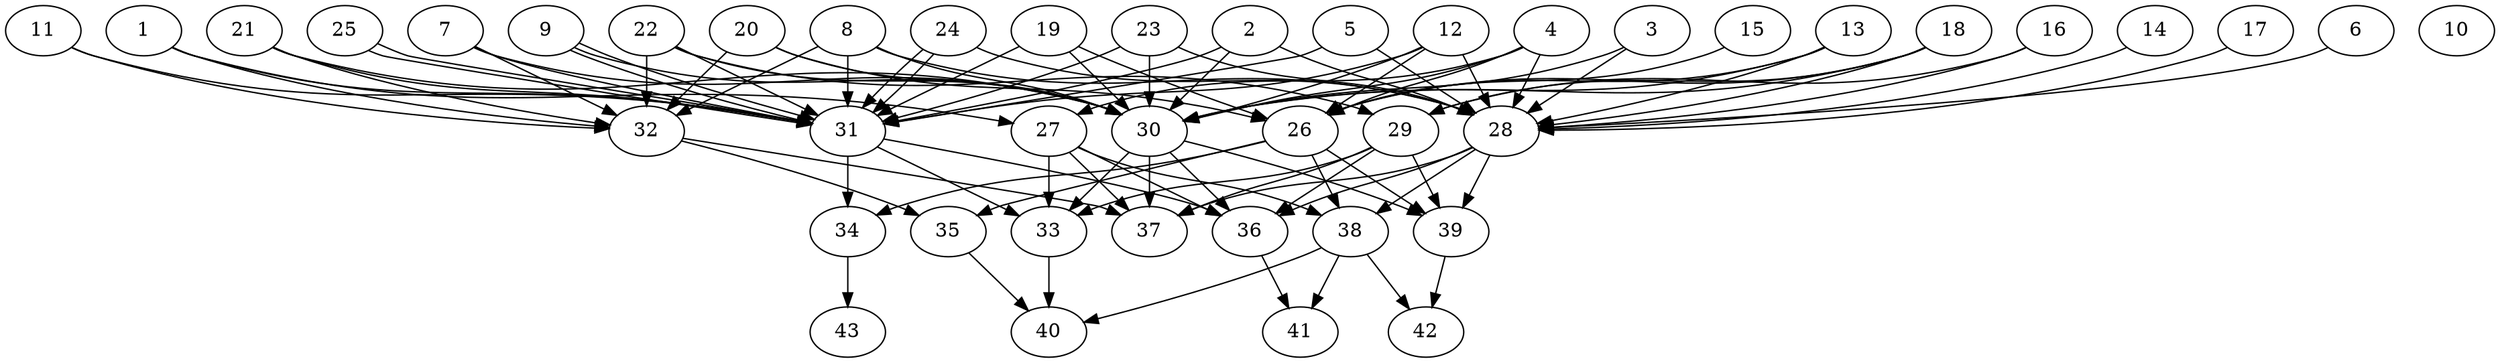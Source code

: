 // DAG (tier=3-complex, mode=compute, n=43, ccr=0.494, fat=0.753, density=0.755, regular=0.228, jump=0.311, mindata=1048576, maxdata=16777216)
// DAG automatically generated by daggen at Sun Aug 24 16:33:34 2025
// /home/ermia/Project/Environments/daggen/bin/daggen --dot --ccr 0.494 --fat 0.753 --regular 0.228 --density 0.755 --jump 0.311 --mindata 1048576 --maxdata 16777216 -n 43 
digraph G {
  1 [size="158502035866517504000", alpha="0.03", expect_size="79251017933258752000"]
  1 -> 27 [size ="234304097484800"]
  1 -> 31 [size ="234304097484800"]
  1 -> 32 [size ="234304097484800"]
  2 [size="429615808778700992", alpha="0.03", expect_size="214807904389350496"]
  2 -> 28 [size ="244521220702208"]
  2 -> 30 [size ="244521220702208"]
  2 -> 31 [size ="244521220702208"]
  3 [size="3588480531281922228224", alpha="0.19", expect_size="1794240265640961114112"]
  3 -> 28 [size ="1875125687287808"]
  3 -> 30 [size ="1875125687287808"]
  4 [size="979672117875704856576", alpha="0.15", expect_size="489836058937852428288"]
  4 -> 26 [size ="789121396113408"]
  4 -> 27 [size ="789121396113408"]
  4 -> 28 [size ="789121396113408"]
  4 -> 30 [size ="789121396113408"]
  5 [size="94835413930282736", alpha="0.10", expect_size="47417706965141368"]
  5 -> 28 [size ="1855361984233472"]
  5 -> 31 [size ="1855361984233472"]
  6 [size="827398800557072000", alpha="0.12", expect_size="413699400278536000"]
  6 -> 28 [size ="1111709871767552"]
  7 [size="18461457776194296", alpha="0.18", expect_size="9230728888097148"]
  7 -> 30 [size ="17710104707072"]
  7 -> 31 [size ="17710104707072"]
  7 -> 32 [size ="17710104707072"]
  8 [size="18265550257385844", alpha="0.15", expect_size="9132775128692922"]
  8 -> 28 [size ="533386921771008"]
  8 -> 30 [size ="533386921771008"]
  8 -> 31 [size ="533386921771008"]
  8 -> 32 [size ="533386921771008"]
  9 [size="55230427524252041216", alpha="0.09", expect_size="27615213762126020608"]
  9 -> 30 [size ="116022510092288"]
  9 -> 31 [size ="116022510092288"]
  9 -> 31 [size ="116022510092288"]
  10 [size="3869830379146115584", alpha="0.14", expect_size="1934915189573057792"]
  11 [size="1382886560579452928000", alpha="0.04", expect_size="691443280289726464000"]
  11 -> 31 [size ="992996438835200"]
  11 -> 32 [size ="992996438835200"]
  12 [size="29118909788324244", alpha="0.09", expect_size="14559454894162122"]
  12 -> 26 [size ="753410487877632"]
  12 -> 28 [size ="753410487877632"]
  12 -> 30 [size ="753410487877632"]
  12 -> 31 [size ="753410487877632"]
  13 [size="8601874750089280", alpha="0.00", expect_size="4300937375044640"]
  13 -> 26 [size ="291611636400128"]
  13 -> 28 [size ="291611636400128"]
  13 -> 30 [size ="291611636400128"]
  14 [size="35545193664803832", alpha="0.11", expect_size="17772596832401916"]
  14 -> 28 [size ="690240175996928"]
  15 [size="2814134551364200", alpha="0.11", expect_size="1407067275682100"]
  15 -> 26 [size ="47197529833472"]
  16 [size="371776851635918077952", alpha="0.11", expect_size="185888425817959038976"]
  16 -> 28 [size ="413629543350272"]
  16 -> 29 [size ="413629543350272"]
  17 [size="25824176428672520", alpha="0.12", expect_size="12912088214336260"]
  17 -> 28 [size ="1536534247374848"]
  18 [size="2230755092410138624", alpha="0.13", expect_size="1115377546205069312"]
  18 -> 26 [size ="13658130219008"]
  18 -> 28 [size ="13658130219008"]
  18 -> 29 [size ="13658130219008"]
  18 -> 30 [size ="13658130219008"]
  19 [size="3720393421579597381632", alpha="0.09", expect_size="1860196710789798690816"]
  19 -> 26 [size ="1920801850785792"]
  19 -> 30 [size ="1920801850785792"]
  19 -> 31 [size ="1920801850785792"]
  20 [size="1444863493204670208", alpha="0.16", expect_size="722431746602335104"]
  20 -> 26 [size ="592182071263232"]
  20 -> 30 [size ="592182071263232"]
  20 -> 32 [size ="592182071263232"]
  21 [size="7218530451367283", alpha="0.14", expect_size="3609265225683641"]
  21 -> 30 [size ="127002526875648"]
  21 -> 31 [size ="127002526875648"]
  21 -> 32 [size ="127002526875648"]
  22 [size="1449887647227066368", alpha="0.15", expect_size="724943823613533184"]
  22 -> 29 [size ="1013176913100800"]
  22 -> 30 [size ="1013176913100800"]
  22 -> 31 [size ="1013176913100800"]
  22 -> 32 [size ="1013176913100800"]
  23 [size="232857184420273061888", alpha="0.14", expect_size="116428592210136530944"]
  23 -> 28 [size ="302795731238912"]
  23 -> 30 [size ="302795731238912"]
  23 -> 31 [size ="302795731238912"]
  24 [size="197909037528807112704", alpha="0.02", expect_size="98954518764403556352"]
  24 -> 28 [size ="271685882216448"]
  24 -> 31 [size ="271685882216448"]
  24 -> 31 [size ="271685882216448"]
  25 [size="29667510650928124", alpha="0.14", expect_size="14833755325464062"]
  25 -> 31 [size ="1176558047854592"]
  25 -> 31 [size ="1176558047854592"]
  26 [size="914315303643034368", alpha="0.17", expect_size="457157651821517184"]
  26 -> 34 [size ="2006790661210112"]
  26 -> 35 [size ="2006790661210112"]
  26 -> 38 [size ="2006790661210112"]
  26 -> 39 [size ="2006790661210112"]
  27 [size="4214299332800440958976", alpha="0.09", expect_size="2107149666400220479488"]
  27 -> 33 [size ="2087245691486208"]
  27 -> 36 [size ="2087245691486208"]
  27 -> 37 [size ="2087245691486208"]
  27 -> 38 [size ="2087245691486208"]
  28 [size="22952624235096716", alpha="0.05", expect_size="11476312117548358"]
  28 -> 36 [size ="25222497435648"]
  28 -> 37 [size ="25222497435648"]
  28 -> 38 [size ="25222497435648"]
  28 -> 39 [size ="25222497435648"]
  29 [size="695040156181256", alpha="0.15", expect_size="347520078090628"]
  29 -> 33 [size ="69385330884608"]
  29 -> 36 [size ="69385330884608"]
  29 -> 37 [size ="69385330884608"]
  29 -> 39 [size ="69385330884608"]
  30 [size="452550561612186368", alpha="0.15", expect_size="226275280806093184"]
  30 -> 33 [size ="505272040685568"]
  30 -> 36 [size ="505272040685568"]
  30 -> 37 [size ="505272040685568"]
  30 -> 39 [size ="505272040685568"]
  31 [size="3840413038665707552768", alpha="0.05", expect_size="1920206519332853776384"]
  31 -> 33 [size ="1961892817928192"]
  31 -> 34 [size ="1961892817928192"]
  31 -> 36 [size ="1961892817928192"]
  32 [size="710178218587205504", alpha="0.01", expect_size="355089109293602752"]
  32 -> 35 [size ="311424127598592"]
  32 -> 37 [size ="311424127598592"]
  33 [size="9196376818779684864", alpha="0.00", expect_size="4598188409389842432"]
  33 -> 40 [size ="35115686166528"]
  34 [size="37418693277418688", alpha="0.01", expect_size="18709346638709344"]
  34 -> 43 [size ="56532641251328"]
  35 [size="7355720786313009", alpha="0.08", expect_size="3677860393156504"]
  35 -> 40 [size ="390403165519872"]
  36 [size="512294968626727878656", alpha="0.11", expect_size="256147484313363939328"]
  36 -> 41 [size ="512196626874368"]
  37 [size="58718963036686752", alpha="0.04", expect_size="29359481518343376"]
  38 [size="82845688857078880", alpha="0.15", expect_size="41422844428539440"]
  38 -> 40 [size ="1507832566382592"]
  38 -> 41 [size ="1507832566382592"]
  38 -> 42 [size ="1507832566382592"]
  39 [size="1471815863904859136", alpha="0.19", expect_size="735907931952429568"]
  39 -> 42 [size ="936507183464448"]
  40 [size="4117028152698058", alpha="0.06", expect_size="2058514076349029"]
  41 [size="20840353060238248", alpha="0.10", expect_size="10420176530119124"]
  42 [size="3248441338486931324928", alpha="0.05", expect_size="1624220669243465662464"]
  43 [size="3957888387288326", alpha="0.16", expect_size="1978944193644163"]
}